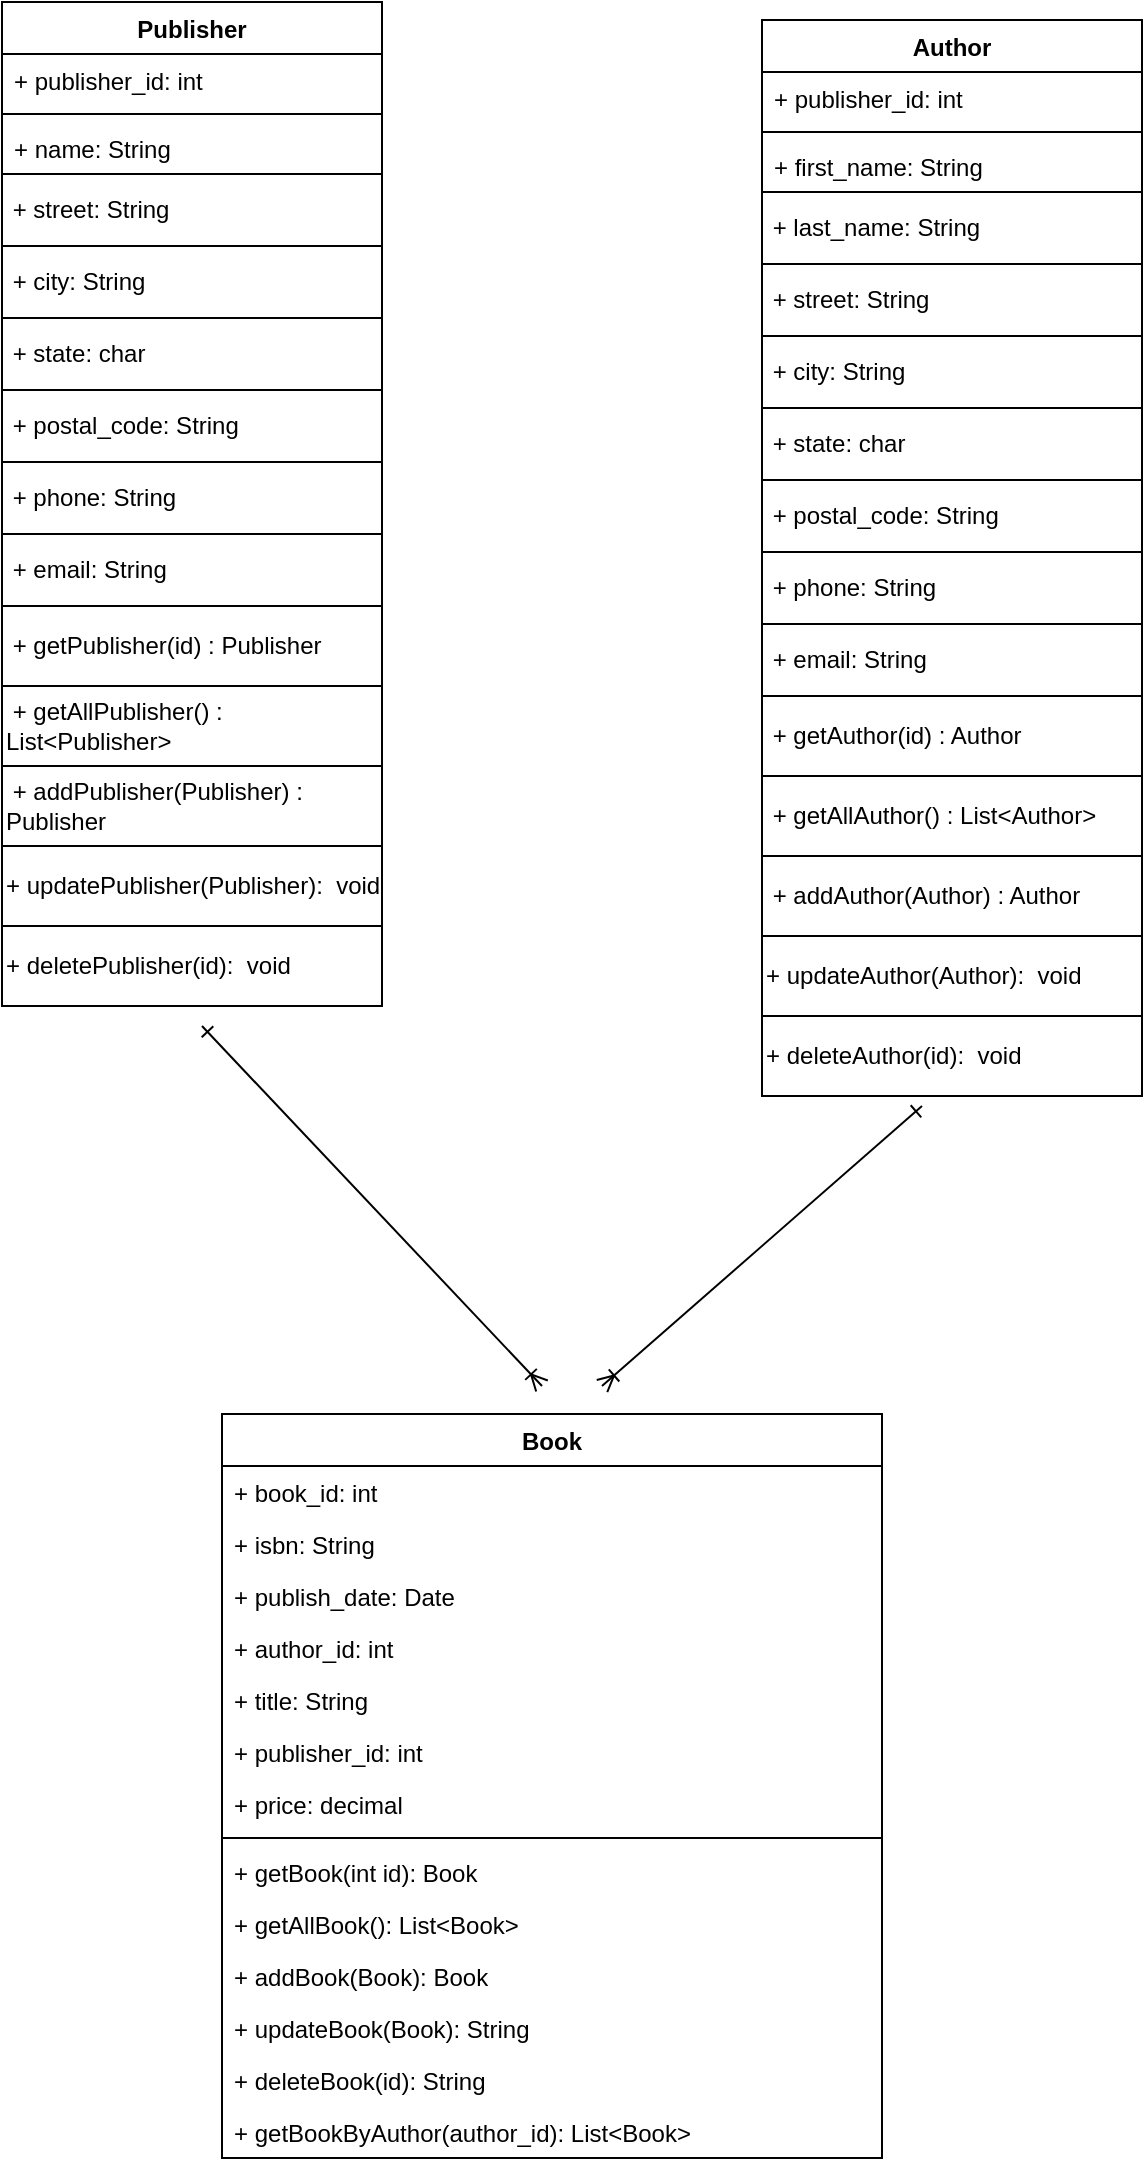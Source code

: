 <mxfile version="11.2.8" type="device" pages="1"><diagram id="PC5dS3neQfFzJn2nWemw" name="Page-1"><mxGraphModel dx="1426" dy="847" grid="1" gridSize="10" guides="1" tooltips="1" connect="1" arrows="1" fold="1" page="1" pageScale="1" pageWidth="850" pageHeight="1100" math="0" shadow="0"><root><mxCell id="0"/><mxCell id="1" parent="0"/><mxCell id="7X3R0wiVfsPFFAnqL8ou-1" value="Publisher" style="swimlane;fontStyle=1;align=center;verticalAlign=top;childLayout=stackLayout;horizontal=1;startSize=26;horizontalStack=0;resizeParent=1;resizeParentMax=0;resizeLast=0;collapsible=1;marginBottom=0;" vertex="1" parent="1"><mxGeometry x="90" y="8" width="190" height="86" as="geometry"/></mxCell><mxCell id="7X3R0wiVfsPFFAnqL8ou-2" value="+ publisher_id: int&#10;" style="text;strokeColor=none;fillColor=none;align=left;verticalAlign=top;spacingLeft=4;spacingRight=4;overflow=hidden;rotatable=0;points=[[0,0.5],[1,0.5]];portConstraint=eastwest;" vertex="1" parent="7X3R0wiVfsPFFAnqL8ou-1"><mxGeometry y="26" width="190" height="26" as="geometry"/></mxCell><mxCell id="7X3R0wiVfsPFFAnqL8ou-3" value="" style="line;strokeWidth=1;fillColor=none;align=left;verticalAlign=middle;spacingTop=-1;spacingLeft=3;spacingRight=3;rotatable=0;labelPosition=right;points=[];portConstraint=eastwest;" vertex="1" parent="7X3R0wiVfsPFFAnqL8ou-1"><mxGeometry y="52" width="190" height="8" as="geometry"/></mxCell><mxCell id="7X3R0wiVfsPFFAnqL8ou-4" value="+ name: String&#10;" style="text;strokeColor=none;fillColor=none;align=left;verticalAlign=top;spacingLeft=4;spacingRight=4;overflow=hidden;rotatable=0;points=[[0,0.5],[1,0.5]];portConstraint=eastwest;" vertex="1" parent="7X3R0wiVfsPFFAnqL8ou-1"><mxGeometry y="60" width="190" height="26" as="geometry"/></mxCell><mxCell id="7X3R0wiVfsPFFAnqL8ou-8" value="&amp;nbsp;+ street: String" style="rounded=0;whiteSpace=wrap;html=1;align=left;" vertex="1" parent="1"><mxGeometry x="90" y="94" width="190" height="36" as="geometry"/></mxCell><mxCell id="7X3R0wiVfsPFFAnqL8ou-9" value="&amp;nbsp;+ city: String" style="rounded=0;whiteSpace=wrap;html=1;align=left;" vertex="1" parent="1"><mxGeometry x="90" y="130" width="190" height="36" as="geometry"/></mxCell><mxCell id="7X3R0wiVfsPFFAnqL8ou-12" value="" style="edgeStyle=orthogonalEdgeStyle;rounded=0;orthogonalLoop=1;jettySize=auto;html=1;" edge="1" parent="1" source="7X3R0wiVfsPFFAnqL8ou-10" target="7X3R0wiVfsPFFAnqL8ou-11"><mxGeometry relative="1" as="geometry"/></mxCell><mxCell id="7X3R0wiVfsPFFAnqL8ou-10" value="&amp;nbsp;+ state: char" style="rounded=0;whiteSpace=wrap;html=1;align=left;" vertex="1" parent="1"><mxGeometry x="90" y="166" width="190" height="36" as="geometry"/></mxCell><mxCell id="7X3R0wiVfsPFFAnqL8ou-11" value="&amp;nbsp;+ postal_code: String" style="rounded=0;whiteSpace=wrap;html=1;align=left;" vertex="1" parent="1"><mxGeometry x="90" y="202" width="190" height="36" as="geometry"/></mxCell><mxCell id="7X3R0wiVfsPFFAnqL8ou-14" value="&amp;nbsp;+ phone: String" style="rounded=0;whiteSpace=wrap;html=1;align=left;" vertex="1" parent="1"><mxGeometry x="90" y="238" width="190" height="36" as="geometry"/></mxCell><mxCell id="7X3R0wiVfsPFFAnqL8ou-15" value="&amp;nbsp;+ email: String" style="rounded=0;whiteSpace=wrap;html=1;align=left;" vertex="1" parent="1"><mxGeometry x="90" y="274" width="190" height="36" as="geometry"/></mxCell><mxCell id="7X3R0wiVfsPFFAnqL8ou-17" value="&amp;nbsp;+ getPublisher(id) : Publisher" style="rounded=0;whiteSpace=wrap;html=1;align=left;" vertex="1" parent="1"><mxGeometry x="90" y="310" width="190" height="40" as="geometry"/></mxCell><mxCell id="7X3R0wiVfsPFFAnqL8ou-19" value="&amp;nbsp;+ getAllPublisher() : List&amp;lt;Publisher&amp;gt;" style="rounded=0;whiteSpace=wrap;html=1;align=left;" vertex="1" parent="1"><mxGeometry x="90" y="350" width="190" height="40" as="geometry"/></mxCell><mxCell id="7X3R0wiVfsPFFAnqL8ou-20" value="&amp;nbsp;+ addPublisher(Publisher) : Publisher" style="rounded=0;whiteSpace=wrap;html=1;align=left;" vertex="1" parent="1"><mxGeometry x="90" y="390" width="190" height="40" as="geometry"/></mxCell><mxCell id="7X3R0wiVfsPFFAnqL8ou-21" value="+ updatePublisher(Publisher):&amp;nbsp; void" style="rounded=0;whiteSpace=wrap;html=1;align=left;" vertex="1" parent="1"><mxGeometry x="90" y="430" width="190" height="40" as="geometry"/></mxCell><mxCell id="7X3R0wiVfsPFFAnqL8ou-22" value="+ deletePublisher(id):&amp;nbsp; void" style="rounded=0;whiteSpace=wrap;html=1;align=left;" vertex="1" parent="1"><mxGeometry x="90" y="470" width="190" height="40" as="geometry"/></mxCell><mxCell id="7X3R0wiVfsPFFAnqL8ou-39" value="Author" style="swimlane;fontStyle=1;align=center;verticalAlign=top;childLayout=stackLayout;horizontal=1;startSize=26;horizontalStack=0;resizeParent=1;resizeParentMax=0;resizeLast=0;collapsible=1;marginBottom=0;" vertex="1" parent="1"><mxGeometry x="470" y="17" width="190" height="86" as="geometry"/></mxCell><mxCell id="7X3R0wiVfsPFFAnqL8ou-40" value="+ publisher_id: int&#10;" style="text;strokeColor=none;fillColor=none;align=left;verticalAlign=top;spacingLeft=4;spacingRight=4;overflow=hidden;rotatable=0;points=[[0,0.5],[1,0.5]];portConstraint=eastwest;" vertex="1" parent="7X3R0wiVfsPFFAnqL8ou-39"><mxGeometry y="26" width="190" height="26" as="geometry"/></mxCell><mxCell id="7X3R0wiVfsPFFAnqL8ou-41" value="" style="line;strokeWidth=1;fillColor=none;align=left;verticalAlign=middle;spacingTop=-1;spacingLeft=3;spacingRight=3;rotatable=0;labelPosition=right;points=[];portConstraint=eastwest;" vertex="1" parent="7X3R0wiVfsPFFAnqL8ou-39"><mxGeometry y="52" width="190" height="8" as="geometry"/></mxCell><mxCell id="7X3R0wiVfsPFFAnqL8ou-42" value="+ first_name: String&#10;" style="text;strokeColor=none;fillColor=none;align=left;verticalAlign=top;spacingLeft=4;spacingRight=4;overflow=hidden;rotatable=0;points=[[0,0.5],[1,0.5]];portConstraint=eastwest;" vertex="1" parent="7X3R0wiVfsPFFAnqL8ou-39"><mxGeometry y="60" width="190" height="26" as="geometry"/></mxCell><mxCell id="7X3R0wiVfsPFFAnqL8ou-43" value="&amp;nbsp;+ street: String" style="rounded=0;whiteSpace=wrap;html=1;align=left;" vertex="1" parent="1"><mxGeometry x="470" y="139" width="190" height="36" as="geometry"/></mxCell><mxCell id="7X3R0wiVfsPFFAnqL8ou-44" value="&amp;nbsp;+ city: String" style="rounded=0;whiteSpace=wrap;html=1;align=left;" vertex="1" parent="1"><mxGeometry x="470" y="175" width="190" height="36" as="geometry"/></mxCell><mxCell id="7X3R0wiVfsPFFAnqL8ou-45" value="" style="edgeStyle=orthogonalEdgeStyle;rounded=0;orthogonalLoop=1;jettySize=auto;html=1;" edge="1" parent="1" source="7X3R0wiVfsPFFAnqL8ou-46" target="7X3R0wiVfsPFFAnqL8ou-47"><mxGeometry relative="1" as="geometry"/></mxCell><mxCell id="7X3R0wiVfsPFFAnqL8ou-46" value="&amp;nbsp;+ state: char" style="rounded=0;whiteSpace=wrap;html=1;align=left;" vertex="1" parent="1"><mxGeometry x="470" y="211" width="190" height="36" as="geometry"/></mxCell><mxCell id="7X3R0wiVfsPFFAnqL8ou-47" value="&amp;nbsp;+ postal_code: String" style="rounded=0;whiteSpace=wrap;html=1;align=left;" vertex="1" parent="1"><mxGeometry x="470" y="247" width="190" height="36" as="geometry"/></mxCell><mxCell id="7X3R0wiVfsPFFAnqL8ou-48" value="&amp;nbsp;+ phone: String" style="rounded=0;whiteSpace=wrap;html=1;align=left;" vertex="1" parent="1"><mxGeometry x="470" y="283" width="190" height="36" as="geometry"/></mxCell><mxCell id="7X3R0wiVfsPFFAnqL8ou-49" value="&amp;nbsp;+ email: String" style="rounded=0;whiteSpace=wrap;html=1;align=left;" vertex="1" parent="1"><mxGeometry x="470" y="319" width="190" height="36" as="geometry"/></mxCell><mxCell id="7X3R0wiVfsPFFAnqL8ou-50" value="&amp;nbsp;+ getAuthor(id) : Author" style="rounded=0;whiteSpace=wrap;html=1;align=left;" vertex="1" parent="1"><mxGeometry x="470" y="355" width="190" height="40" as="geometry"/></mxCell><mxCell id="7X3R0wiVfsPFFAnqL8ou-51" value="&amp;nbsp;+ getAllAuthor() : List&amp;lt;Author&amp;gt;" style="rounded=0;whiteSpace=wrap;html=1;align=left;" vertex="1" parent="1"><mxGeometry x="470" y="395" width="190" height="40" as="geometry"/></mxCell><mxCell id="7X3R0wiVfsPFFAnqL8ou-52" value="&amp;nbsp;+ addAuthor(Author) : Author" style="rounded=0;whiteSpace=wrap;html=1;align=left;" vertex="1" parent="1"><mxGeometry x="470" y="435" width="190" height="40" as="geometry"/></mxCell><mxCell id="7X3R0wiVfsPFFAnqL8ou-53" value="+ updateAuthor(Author):&amp;nbsp; void" style="rounded=0;whiteSpace=wrap;html=1;align=left;" vertex="1" parent="1"><mxGeometry x="470" y="475" width="190" height="40" as="geometry"/></mxCell><mxCell id="7X3R0wiVfsPFFAnqL8ou-54" value="+ deleteAuthor(id):&amp;nbsp; void" style="rounded=0;whiteSpace=wrap;html=1;align=left;" vertex="1" parent="1"><mxGeometry x="470" y="515" width="190" height="40" as="geometry"/></mxCell><mxCell id="7X3R0wiVfsPFFAnqL8ou-55" value="&amp;nbsp;+ last_name: String" style="rounded=0;whiteSpace=wrap;html=1;align=left;" vertex="1" parent="1"><mxGeometry x="470" y="103" width="190" height="36" as="geometry"/></mxCell><mxCell id="7X3R0wiVfsPFFAnqL8ou-56" value="Book" style="swimlane;fontStyle=1;align=center;verticalAlign=top;childLayout=stackLayout;horizontal=1;startSize=26;horizontalStack=0;resizeParent=1;resizeParentMax=0;resizeLast=0;collapsible=1;marginBottom=0;" vertex="1" parent="1"><mxGeometry x="200" y="714" width="330" height="372" as="geometry"><mxRectangle x="200" y="740" width="60" height="26" as="alternateBounds"/></mxGeometry></mxCell><mxCell id="7X3R0wiVfsPFFAnqL8ou-57" value="+ book_id: int" style="text;strokeColor=none;fillColor=none;align=left;verticalAlign=top;spacingLeft=4;spacingRight=4;overflow=hidden;rotatable=0;points=[[0,0.5],[1,0.5]];portConstraint=eastwest;" vertex="1" parent="7X3R0wiVfsPFFAnqL8ou-56"><mxGeometry y="26" width="330" height="26" as="geometry"/></mxCell><mxCell id="7X3R0wiVfsPFFAnqL8ou-61" value="+ isbn: String" style="text;strokeColor=none;fillColor=none;align=left;verticalAlign=top;spacingLeft=4;spacingRight=4;overflow=hidden;rotatable=0;points=[[0,0.5],[1,0.5]];portConstraint=eastwest;" vertex="1" parent="7X3R0wiVfsPFFAnqL8ou-56"><mxGeometry y="52" width="330" height="26" as="geometry"/></mxCell><mxCell id="7X3R0wiVfsPFFAnqL8ou-62" value="+ publish_date: Date" style="text;strokeColor=none;fillColor=none;align=left;verticalAlign=top;spacingLeft=4;spacingRight=4;overflow=hidden;rotatable=0;points=[[0,0.5],[1,0.5]];portConstraint=eastwest;" vertex="1" parent="7X3R0wiVfsPFFAnqL8ou-56"><mxGeometry y="78" width="330" height="26" as="geometry"/></mxCell><mxCell id="7X3R0wiVfsPFFAnqL8ou-63" value="+ author_id: int&#10;" style="text;strokeColor=none;fillColor=none;align=left;verticalAlign=top;spacingLeft=4;spacingRight=4;overflow=hidden;rotatable=0;points=[[0,0.5],[1,0.5]];portConstraint=eastwest;" vertex="1" parent="7X3R0wiVfsPFFAnqL8ou-56"><mxGeometry y="104" width="330" height="26" as="geometry"/></mxCell><mxCell id="7X3R0wiVfsPFFAnqL8ou-64" value="+ title: String&#10;" style="text;strokeColor=none;fillColor=none;align=left;verticalAlign=top;spacingLeft=4;spacingRight=4;overflow=hidden;rotatable=0;points=[[0,0.5],[1,0.5]];portConstraint=eastwest;" vertex="1" parent="7X3R0wiVfsPFFAnqL8ou-56"><mxGeometry y="130" width="330" height="26" as="geometry"/></mxCell><mxCell id="7X3R0wiVfsPFFAnqL8ou-65" value="+ publisher_id: int&#10;" style="text;strokeColor=none;fillColor=none;align=left;verticalAlign=top;spacingLeft=4;spacingRight=4;overflow=hidden;rotatable=0;points=[[0,0.5],[1,0.5]];portConstraint=eastwest;" vertex="1" parent="7X3R0wiVfsPFFAnqL8ou-56"><mxGeometry y="156" width="330" height="26" as="geometry"/></mxCell><mxCell id="7X3R0wiVfsPFFAnqL8ou-66" value="+ price: decimal&#10;" style="text;strokeColor=none;fillColor=none;align=left;verticalAlign=top;spacingLeft=4;spacingRight=4;overflow=hidden;rotatable=0;points=[[0,0.5],[1,0.5]];portConstraint=eastwest;" vertex="1" parent="7X3R0wiVfsPFFAnqL8ou-56"><mxGeometry y="182" width="330" height="26" as="geometry"/></mxCell><mxCell id="7X3R0wiVfsPFFAnqL8ou-58" value="" style="line;strokeWidth=1;fillColor=none;align=left;verticalAlign=middle;spacingTop=-1;spacingLeft=3;spacingRight=3;rotatable=0;labelPosition=right;points=[];portConstraint=eastwest;" vertex="1" parent="7X3R0wiVfsPFFAnqL8ou-56"><mxGeometry y="208" width="330" height="8" as="geometry"/></mxCell><mxCell id="7X3R0wiVfsPFFAnqL8ou-59" value="+ getBook(int id): Book" style="text;strokeColor=none;fillColor=none;align=left;verticalAlign=top;spacingLeft=4;spacingRight=4;overflow=hidden;rotatable=0;points=[[0,0.5],[1,0.5]];portConstraint=eastwest;" vertex="1" parent="7X3R0wiVfsPFFAnqL8ou-56"><mxGeometry y="216" width="330" height="26" as="geometry"/></mxCell><mxCell id="7X3R0wiVfsPFFAnqL8ou-67" value="+ getAllBook(): List&lt;Book&gt;" style="text;strokeColor=none;fillColor=none;align=left;verticalAlign=top;spacingLeft=4;spacingRight=4;overflow=hidden;rotatable=0;points=[[0,0.5],[1,0.5]];portConstraint=eastwest;" vertex="1" parent="7X3R0wiVfsPFFAnqL8ou-56"><mxGeometry y="242" width="330" height="26" as="geometry"/></mxCell><mxCell id="7X3R0wiVfsPFFAnqL8ou-68" value="+ addBook(Book): Book" style="text;strokeColor=none;fillColor=none;align=left;verticalAlign=top;spacingLeft=4;spacingRight=4;overflow=hidden;rotatable=0;points=[[0,0.5],[1,0.5]];portConstraint=eastwest;" vertex="1" parent="7X3R0wiVfsPFFAnqL8ou-56"><mxGeometry y="268" width="330" height="26" as="geometry"/></mxCell><mxCell id="7X3R0wiVfsPFFAnqL8ou-69" value="+ updateBook(Book): String" style="text;strokeColor=none;fillColor=none;align=left;verticalAlign=top;spacingLeft=4;spacingRight=4;overflow=hidden;rotatable=0;points=[[0,0.5],[1,0.5]];portConstraint=eastwest;" vertex="1" parent="7X3R0wiVfsPFFAnqL8ou-56"><mxGeometry y="294" width="330" height="26" as="geometry"/></mxCell><mxCell id="7X3R0wiVfsPFFAnqL8ou-70" value="+ deleteBook(id): String" style="text;strokeColor=none;fillColor=none;align=left;verticalAlign=top;spacingLeft=4;spacingRight=4;overflow=hidden;rotatable=0;points=[[0,0.5],[1,0.5]];portConstraint=eastwest;" vertex="1" parent="7X3R0wiVfsPFFAnqL8ou-56"><mxGeometry y="320" width="330" height="26" as="geometry"/></mxCell><mxCell id="7X3R0wiVfsPFFAnqL8ou-71" value="+ getBookByAuthor(author_id): List&lt;Book&gt;" style="text;strokeColor=none;fillColor=none;align=left;verticalAlign=top;spacingLeft=4;spacingRight=4;overflow=hidden;rotatable=0;points=[[0,0.5],[1,0.5]];portConstraint=eastwest;" vertex="1" parent="7X3R0wiVfsPFFAnqL8ou-56"><mxGeometry y="346" width="330" height="26" as="geometry"/></mxCell><mxCell id="7X3R0wiVfsPFFAnqL8ou-72" value="" style="endArrow=ERone;startArrow=ERoneToMany;html=1;endFill=0;startFill=0;" edge="1" parent="1"><mxGeometry width="50" height="50" relative="1" as="geometry"><mxPoint x="390" y="700" as="sourcePoint"/><mxPoint x="550" y="560" as="targetPoint"/></mxGeometry></mxCell><mxCell id="7X3R0wiVfsPFFAnqL8ou-74" value="" style="endArrow=ERone;startArrow=ERoneToMany;html=1;endFill=0;startFill=0;" edge="1" parent="1"><mxGeometry width="50" height="50" relative="1" as="geometry"><mxPoint x="360" y="700" as="sourcePoint"/><mxPoint x="190" y="520" as="targetPoint"/></mxGeometry></mxCell></root></mxGraphModel></diagram></mxfile>